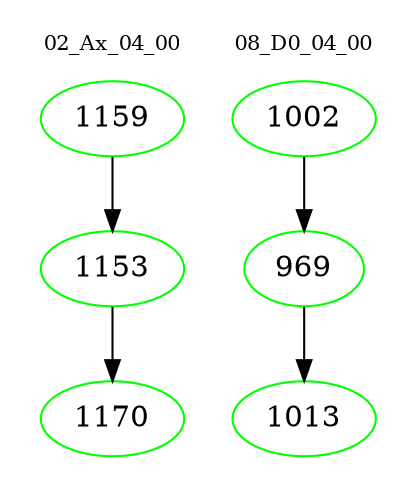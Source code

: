 digraph{
subgraph cluster_0 {
color = white
label = "02_Ax_04_00";
fontsize=10;
T0_1159 [label="1159", color="green"]
T0_1159 -> T0_1153 [color="black"]
T0_1153 [label="1153", color="green"]
T0_1153 -> T0_1170 [color="black"]
T0_1170 [label="1170", color="green"]
}
subgraph cluster_1 {
color = white
label = "08_D0_04_00";
fontsize=10;
T1_1002 [label="1002", color="green"]
T1_1002 -> T1_969 [color="black"]
T1_969 [label="969", color="green"]
T1_969 -> T1_1013 [color="black"]
T1_1013 [label="1013", color="green"]
}
}
